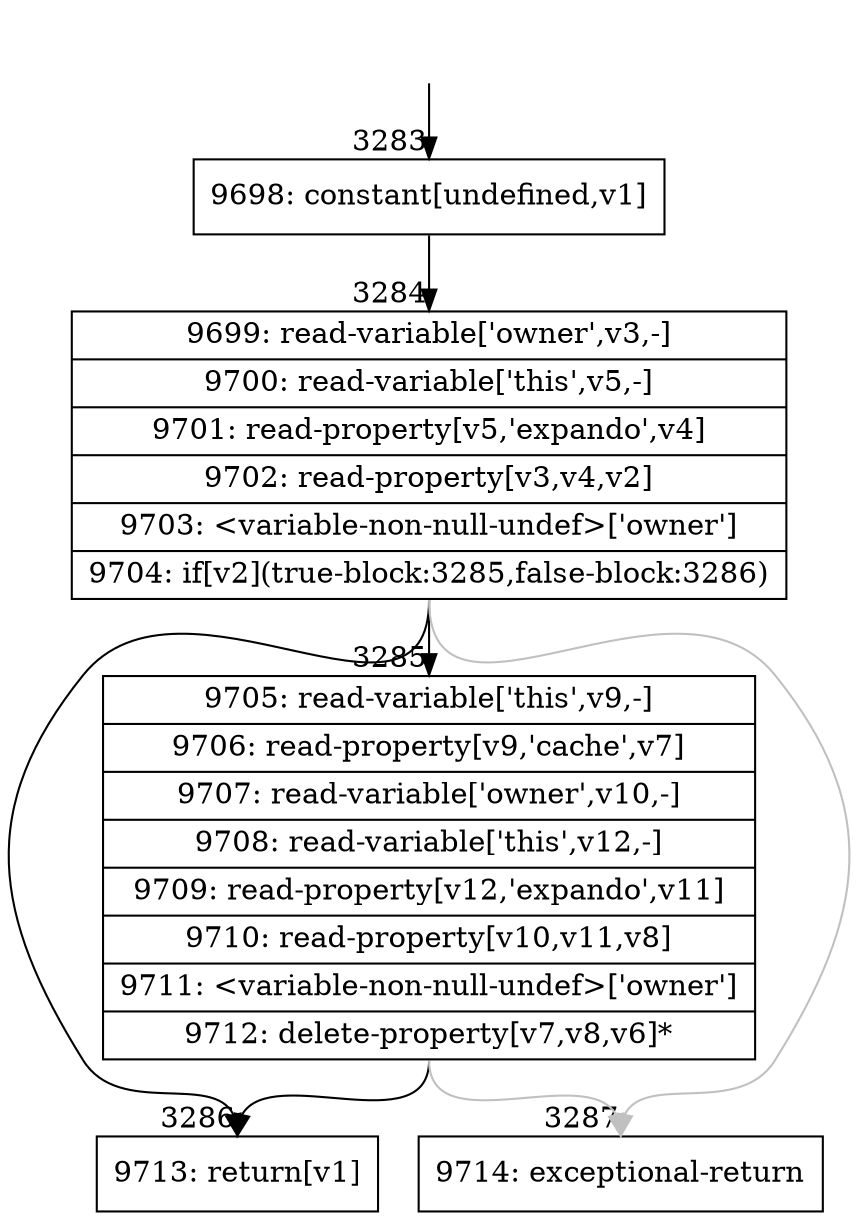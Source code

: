 digraph {
rankdir="TD"
BB_entry214[shape=none,label=""];
BB_entry214 -> BB3283 [tailport=s, headport=n, headlabel="    3283"]
BB3283 [shape=record label="{9698: constant[undefined,v1]}" ] 
BB3283 -> BB3284 [tailport=s, headport=n, headlabel="      3284"]
BB3284 [shape=record label="{9699: read-variable['owner',v3,-]|9700: read-variable['this',v5,-]|9701: read-property[v5,'expando',v4]|9702: read-property[v3,v4,v2]|9703: \<variable-non-null-undef\>['owner']|9704: if[v2](true-block:3285,false-block:3286)}" ] 
BB3284 -> BB3285 [tailport=s, headport=n, headlabel="      3285"]
BB3284 -> BB3286 [tailport=s, headport=n, headlabel="      3286"]
BB3284 -> BB3287 [tailport=s, headport=n, color=gray, headlabel="      3287"]
BB3285 [shape=record label="{9705: read-variable['this',v9,-]|9706: read-property[v9,'cache',v7]|9707: read-variable['owner',v10,-]|9708: read-variable['this',v12,-]|9709: read-property[v12,'expando',v11]|9710: read-property[v10,v11,v8]|9711: \<variable-non-null-undef\>['owner']|9712: delete-property[v7,v8,v6]*}" ] 
BB3285 -> BB3286 [tailport=s, headport=n]
BB3285 -> BB3287 [tailport=s, headport=n, color=gray]
BB3286 [shape=record label="{9713: return[v1]}" ] 
BB3287 [shape=record label="{9714: exceptional-return}" ] 
}
